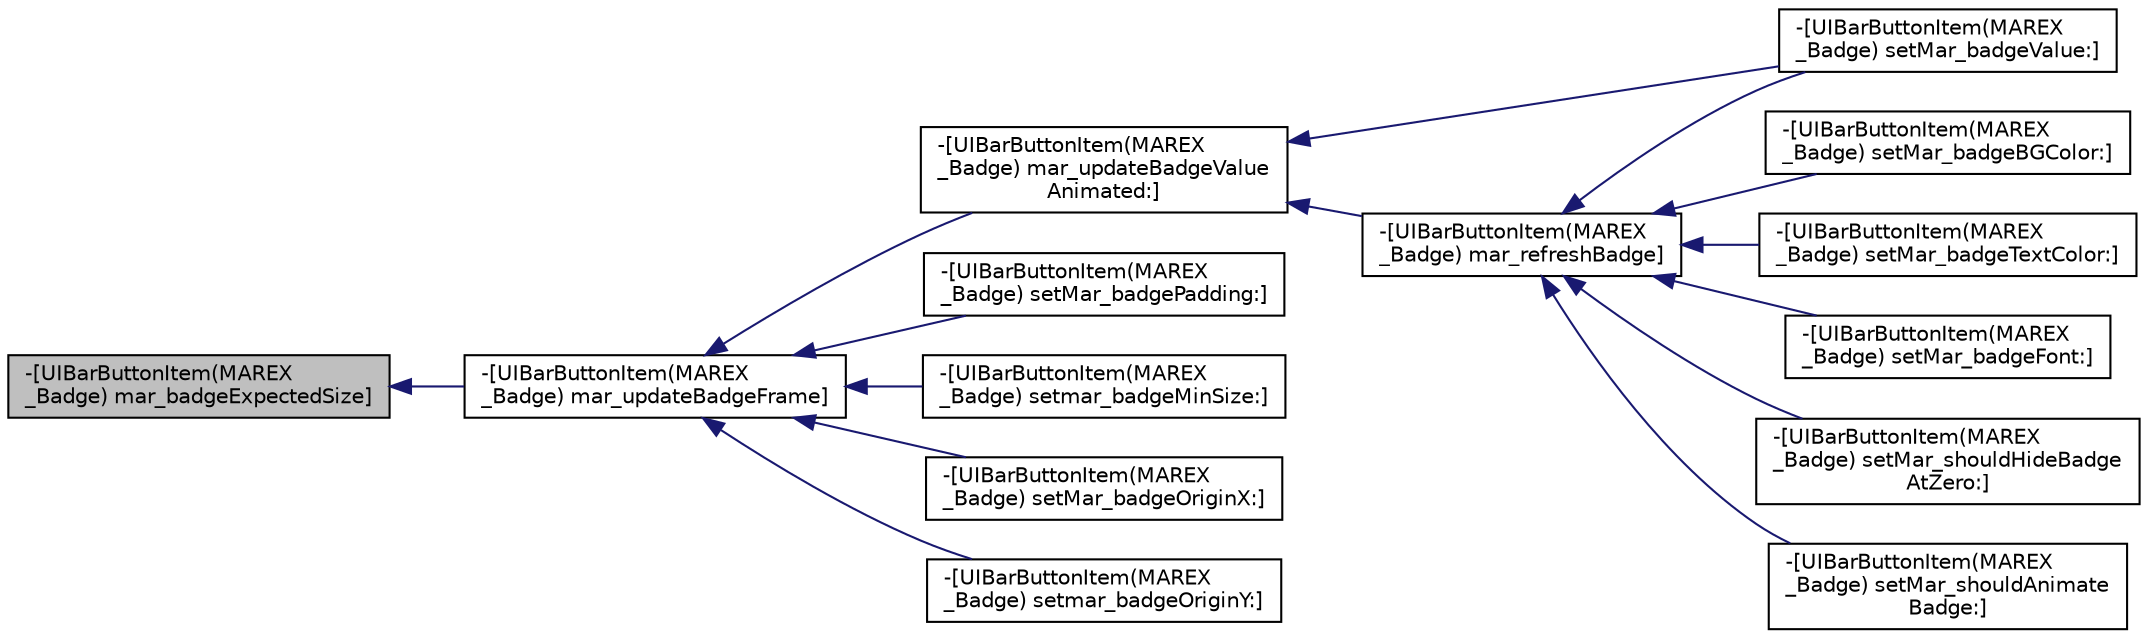 digraph "-[UIBarButtonItem(MAREX_Badge) mar_badgeExpectedSize]"
{
  edge [fontname="Helvetica",fontsize="10",labelfontname="Helvetica",labelfontsize="10"];
  node [fontname="Helvetica",fontsize="10",shape=record];
  rankdir="LR";
  Node2 [label="-[UIBarButtonItem(MAREX\l_Badge) mar_badgeExpectedSize]",height=0.2,width=0.4,color="black", fillcolor="grey75", style="filled", fontcolor="black"];
  Node2 -> Node3 [dir="back",color="midnightblue",fontsize="10",style="solid",fontname="Helvetica"];
  Node3 [label="-[UIBarButtonItem(MAREX\l_Badge) mar_updateBadgeFrame]",height=0.2,width=0.4,color="black", fillcolor="white", style="filled",URL="$category_u_i_bar_button_item_07_m_a_r_e_x___badge_08.html#a3a93e76a12d66d2de66b9747635f7509"];
  Node3 -> Node4 [dir="back",color="midnightblue",fontsize="10",style="solid",fontname="Helvetica"];
  Node4 [label="-[UIBarButtonItem(MAREX\l_Badge) mar_updateBadgeValue\lAnimated:]",height=0.2,width=0.4,color="black", fillcolor="white", style="filled",URL="$category_u_i_bar_button_item_07_m_a_r_e_x___badge_08.html#a8e4f63b574d83ff31dd5b425cfbf00ed"];
  Node4 -> Node5 [dir="back",color="midnightblue",fontsize="10",style="solid",fontname="Helvetica"];
  Node5 [label="-[UIBarButtonItem(MAREX\l_Badge) mar_refreshBadge]",height=0.2,width=0.4,color="black", fillcolor="white", style="filled",URL="$category_u_i_bar_button_item_07_m_a_r_e_x___badge_08.html#a3ed88718fc074681665c92aeea9a92a1"];
  Node5 -> Node6 [dir="back",color="midnightblue",fontsize="10",style="solid",fontname="Helvetica"];
  Node6 [label="-[UIBarButtonItem(MAREX\l_Badge) setMar_badgeValue:]",height=0.2,width=0.4,color="black", fillcolor="white", style="filled",URL="$category_u_i_bar_button_item_07_m_a_r_e_x___badge_08.html#a32868cad1e1e1ce998dccc786fb4c41d"];
  Node5 -> Node7 [dir="back",color="midnightblue",fontsize="10",style="solid",fontname="Helvetica"];
  Node7 [label="-[UIBarButtonItem(MAREX\l_Badge) setMar_badgeBGColor:]",height=0.2,width=0.4,color="black", fillcolor="white", style="filled",URL="$category_u_i_bar_button_item_07_m_a_r_e_x___badge_08.html#a3bc2fbc69e0e15daba18e523aed8e45e"];
  Node5 -> Node8 [dir="back",color="midnightblue",fontsize="10",style="solid",fontname="Helvetica"];
  Node8 [label="-[UIBarButtonItem(MAREX\l_Badge) setMar_badgeTextColor:]",height=0.2,width=0.4,color="black", fillcolor="white", style="filled",URL="$category_u_i_bar_button_item_07_m_a_r_e_x___badge_08.html#abd221afcba1982d9744d16d975a36f8d"];
  Node5 -> Node9 [dir="back",color="midnightblue",fontsize="10",style="solid",fontname="Helvetica"];
  Node9 [label="-[UIBarButtonItem(MAREX\l_Badge) setMar_badgeFont:]",height=0.2,width=0.4,color="black", fillcolor="white", style="filled",URL="$category_u_i_bar_button_item_07_m_a_r_e_x___badge_08.html#ad6583ac515e06f49a394ffab67123216"];
  Node5 -> Node10 [dir="back",color="midnightblue",fontsize="10",style="solid",fontname="Helvetica"];
  Node10 [label="-[UIBarButtonItem(MAREX\l_Badge) setMar_shouldHideBadge\lAtZero:]",height=0.2,width=0.4,color="black", fillcolor="white", style="filled",URL="$category_u_i_bar_button_item_07_m_a_r_e_x___badge_08.html#a86094637debca3cbbf38c6231f2781c7"];
  Node5 -> Node11 [dir="back",color="midnightblue",fontsize="10",style="solid",fontname="Helvetica"];
  Node11 [label="-[UIBarButtonItem(MAREX\l_Badge) setMar_shouldAnimate\lBadge:]",height=0.2,width=0.4,color="black", fillcolor="white", style="filled",URL="$category_u_i_bar_button_item_07_m_a_r_e_x___badge_08.html#ac562e75d05ad860c15a3498ce6d9ed8f"];
  Node4 -> Node6 [dir="back",color="midnightblue",fontsize="10",style="solid",fontname="Helvetica"];
  Node3 -> Node12 [dir="back",color="midnightblue",fontsize="10",style="solid",fontname="Helvetica"];
  Node12 [label="-[UIBarButtonItem(MAREX\l_Badge) setMar_badgePadding:]",height=0.2,width=0.4,color="black", fillcolor="white", style="filled",URL="$category_u_i_bar_button_item_07_m_a_r_e_x___badge_08.html#ae89bc1df2557158cd65b7846e619eebc"];
  Node3 -> Node13 [dir="back",color="midnightblue",fontsize="10",style="solid",fontname="Helvetica"];
  Node13 [label="-[UIBarButtonItem(MAREX\l_Badge) setmar_badgeMinSize:]",height=0.2,width=0.4,color="black", fillcolor="white", style="filled",URL="$category_u_i_bar_button_item_07_m_a_r_e_x___badge_08.html#a8d5ba3097194e81b4f78be4ae89ce9aa"];
  Node3 -> Node14 [dir="back",color="midnightblue",fontsize="10",style="solid",fontname="Helvetica"];
  Node14 [label="-[UIBarButtonItem(MAREX\l_Badge) setMar_badgeOriginX:]",height=0.2,width=0.4,color="black", fillcolor="white", style="filled",URL="$category_u_i_bar_button_item_07_m_a_r_e_x___badge_08.html#a9ecc22b43333a9da99de376cef9844e4"];
  Node3 -> Node15 [dir="back",color="midnightblue",fontsize="10",style="solid",fontname="Helvetica"];
  Node15 [label="-[UIBarButtonItem(MAREX\l_Badge) setmar_badgeOriginY:]",height=0.2,width=0.4,color="black", fillcolor="white", style="filled",URL="$category_u_i_bar_button_item_07_m_a_r_e_x___badge_08.html#a3997341b54732cc51c3c5d1e6508e63d"];
}
